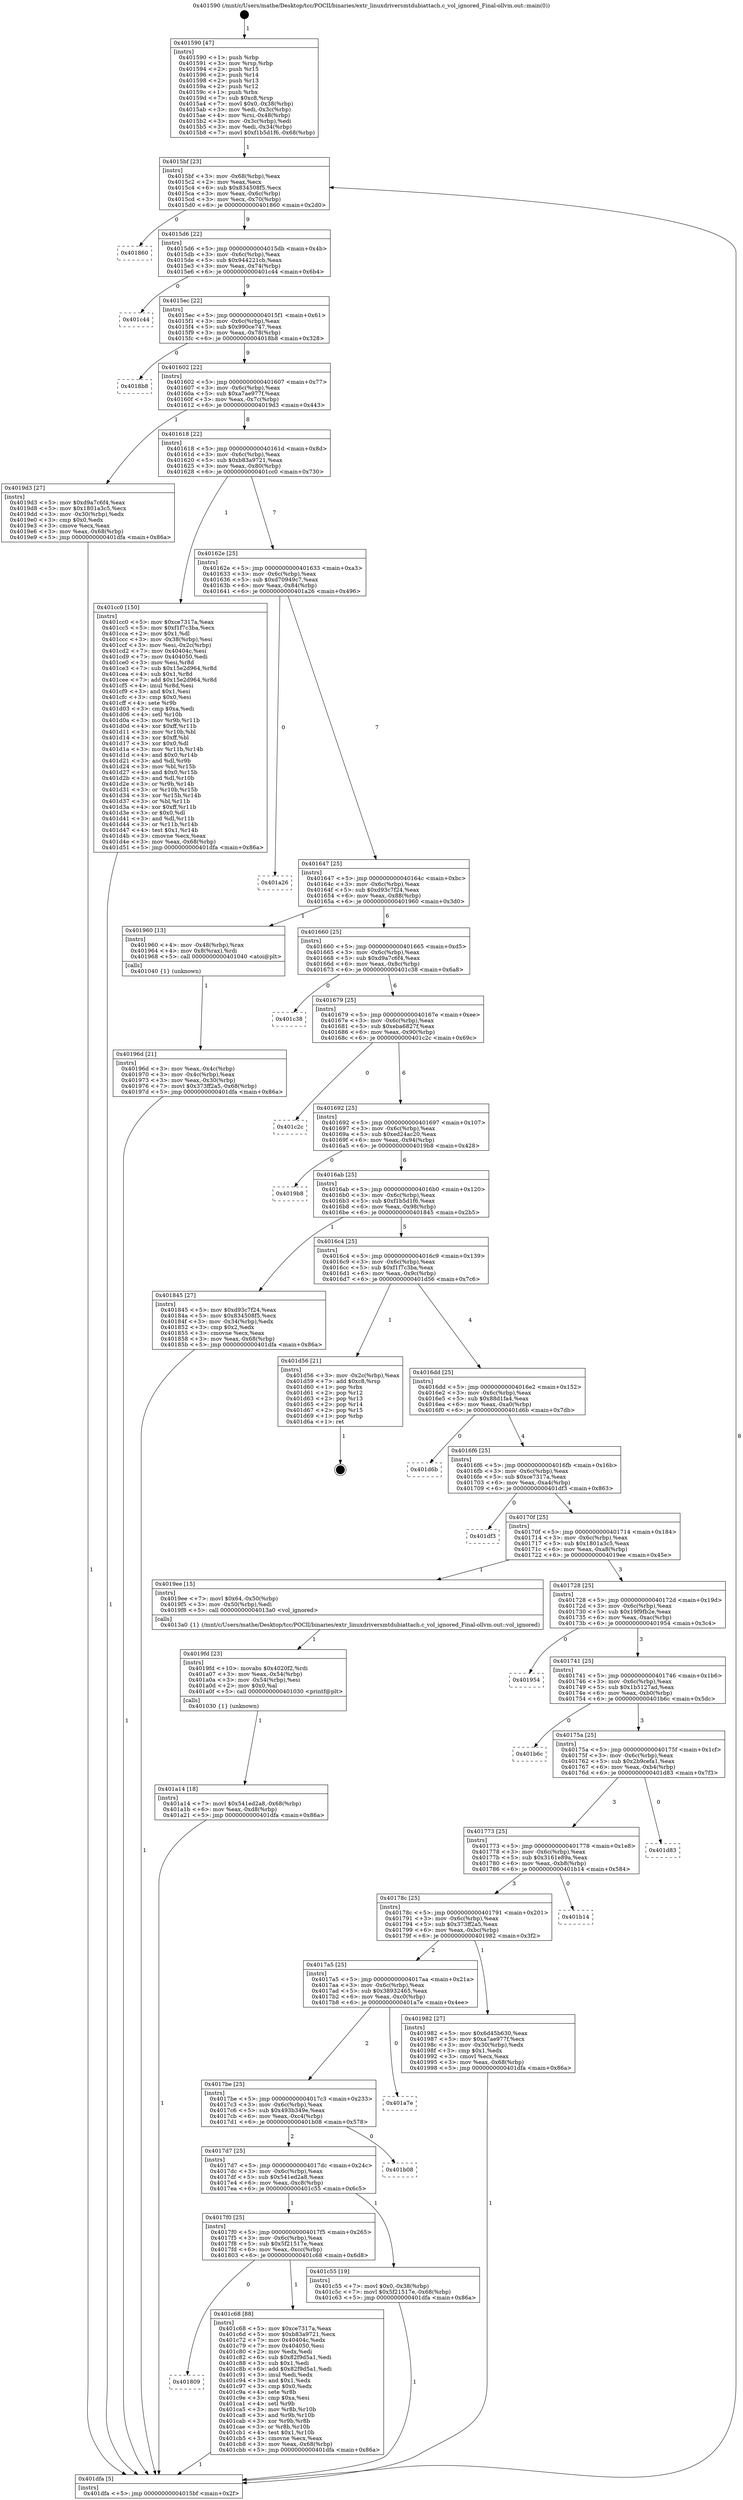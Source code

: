 digraph "0x401590" {
  label = "0x401590 (/mnt/c/Users/mathe/Desktop/tcc/POCII/binaries/extr_linuxdriversmtdubiattach.c_vol_ignored_Final-ollvm.out::main(0))"
  labelloc = "t"
  node[shape=record]

  Entry [label="",width=0.3,height=0.3,shape=circle,fillcolor=black,style=filled]
  "0x4015bf" [label="{
     0x4015bf [23]\l
     | [instrs]\l
     &nbsp;&nbsp;0x4015bf \<+3\>: mov -0x68(%rbp),%eax\l
     &nbsp;&nbsp;0x4015c2 \<+2\>: mov %eax,%ecx\l
     &nbsp;&nbsp;0x4015c4 \<+6\>: sub $0x834508f5,%ecx\l
     &nbsp;&nbsp;0x4015ca \<+3\>: mov %eax,-0x6c(%rbp)\l
     &nbsp;&nbsp;0x4015cd \<+3\>: mov %ecx,-0x70(%rbp)\l
     &nbsp;&nbsp;0x4015d0 \<+6\>: je 0000000000401860 \<main+0x2d0\>\l
  }"]
  "0x401860" [label="{
     0x401860\l
  }", style=dashed]
  "0x4015d6" [label="{
     0x4015d6 [22]\l
     | [instrs]\l
     &nbsp;&nbsp;0x4015d6 \<+5\>: jmp 00000000004015db \<main+0x4b\>\l
     &nbsp;&nbsp;0x4015db \<+3\>: mov -0x6c(%rbp),%eax\l
     &nbsp;&nbsp;0x4015de \<+5\>: sub $0x944221cb,%eax\l
     &nbsp;&nbsp;0x4015e3 \<+3\>: mov %eax,-0x74(%rbp)\l
     &nbsp;&nbsp;0x4015e6 \<+6\>: je 0000000000401c44 \<main+0x6b4\>\l
  }"]
  Exit [label="",width=0.3,height=0.3,shape=circle,fillcolor=black,style=filled,peripheries=2]
  "0x401c44" [label="{
     0x401c44\l
  }", style=dashed]
  "0x4015ec" [label="{
     0x4015ec [22]\l
     | [instrs]\l
     &nbsp;&nbsp;0x4015ec \<+5\>: jmp 00000000004015f1 \<main+0x61\>\l
     &nbsp;&nbsp;0x4015f1 \<+3\>: mov -0x6c(%rbp),%eax\l
     &nbsp;&nbsp;0x4015f4 \<+5\>: sub $0x990ce747,%eax\l
     &nbsp;&nbsp;0x4015f9 \<+3\>: mov %eax,-0x78(%rbp)\l
     &nbsp;&nbsp;0x4015fc \<+6\>: je 00000000004018b8 \<main+0x328\>\l
  }"]
  "0x401809" [label="{
     0x401809\l
  }", style=dashed]
  "0x4018b8" [label="{
     0x4018b8\l
  }", style=dashed]
  "0x401602" [label="{
     0x401602 [22]\l
     | [instrs]\l
     &nbsp;&nbsp;0x401602 \<+5\>: jmp 0000000000401607 \<main+0x77\>\l
     &nbsp;&nbsp;0x401607 \<+3\>: mov -0x6c(%rbp),%eax\l
     &nbsp;&nbsp;0x40160a \<+5\>: sub $0xa7ae977f,%eax\l
     &nbsp;&nbsp;0x40160f \<+3\>: mov %eax,-0x7c(%rbp)\l
     &nbsp;&nbsp;0x401612 \<+6\>: je 00000000004019d3 \<main+0x443\>\l
  }"]
  "0x401c68" [label="{
     0x401c68 [88]\l
     | [instrs]\l
     &nbsp;&nbsp;0x401c68 \<+5\>: mov $0xce7317a,%eax\l
     &nbsp;&nbsp;0x401c6d \<+5\>: mov $0xb83a9721,%ecx\l
     &nbsp;&nbsp;0x401c72 \<+7\>: mov 0x40404c,%edx\l
     &nbsp;&nbsp;0x401c79 \<+7\>: mov 0x404050,%esi\l
     &nbsp;&nbsp;0x401c80 \<+2\>: mov %edx,%edi\l
     &nbsp;&nbsp;0x401c82 \<+6\>: sub $0x82f9d5a1,%edi\l
     &nbsp;&nbsp;0x401c88 \<+3\>: sub $0x1,%edi\l
     &nbsp;&nbsp;0x401c8b \<+6\>: add $0x82f9d5a1,%edi\l
     &nbsp;&nbsp;0x401c91 \<+3\>: imul %edi,%edx\l
     &nbsp;&nbsp;0x401c94 \<+3\>: and $0x1,%edx\l
     &nbsp;&nbsp;0x401c97 \<+3\>: cmp $0x0,%edx\l
     &nbsp;&nbsp;0x401c9a \<+4\>: sete %r8b\l
     &nbsp;&nbsp;0x401c9e \<+3\>: cmp $0xa,%esi\l
     &nbsp;&nbsp;0x401ca1 \<+4\>: setl %r9b\l
     &nbsp;&nbsp;0x401ca5 \<+3\>: mov %r8b,%r10b\l
     &nbsp;&nbsp;0x401ca8 \<+3\>: and %r9b,%r10b\l
     &nbsp;&nbsp;0x401cab \<+3\>: xor %r9b,%r8b\l
     &nbsp;&nbsp;0x401cae \<+3\>: or %r8b,%r10b\l
     &nbsp;&nbsp;0x401cb1 \<+4\>: test $0x1,%r10b\l
     &nbsp;&nbsp;0x401cb5 \<+3\>: cmovne %ecx,%eax\l
     &nbsp;&nbsp;0x401cb8 \<+3\>: mov %eax,-0x68(%rbp)\l
     &nbsp;&nbsp;0x401cbb \<+5\>: jmp 0000000000401dfa \<main+0x86a\>\l
  }"]
  "0x4019d3" [label="{
     0x4019d3 [27]\l
     | [instrs]\l
     &nbsp;&nbsp;0x4019d3 \<+5\>: mov $0xd9a7c6f4,%eax\l
     &nbsp;&nbsp;0x4019d8 \<+5\>: mov $0x1801a3c5,%ecx\l
     &nbsp;&nbsp;0x4019dd \<+3\>: mov -0x30(%rbp),%edx\l
     &nbsp;&nbsp;0x4019e0 \<+3\>: cmp $0x0,%edx\l
     &nbsp;&nbsp;0x4019e3 \<+3\>: cmove %ecx,%eax\l
     &nbsp;&nbsp;0x4019e6 \<+3\>: mov %eax,-0x68(%rbp)\l
     &nbsp;&nbsp;0x4019e9 \<+5\>: jmp 0000000000401dfa \<main+0x86a\>\l
  }"]
  "0x401618" [label="{
     0x401618 [22]\l
     | [instrs]\l
     &nbsp;&nbsp;0x401618 \<+5\>: jmp 000000000040161d \<main+0x8d\>\l
     &nbsp;&nbsp;0x40161d \<+3\>: mov -0x6c(%rbp),%eax\l
     &nbsp;&nbsp;0x401620 \<+5\>: sub $0xb83a9721,%eax\l
     &nbsp;&nbsp;0x401625 \<+3\>: mov %eax,-0x80(%rbp)\l
     &nbsp;&nbsp;0x401628 \<+6\>: je 0000000000401cc0 \<main+0x730\>\l
  }"]
  "0x4017f0" [label="{
     0x4017f0 [25]\l
     | [instrs]\l
     &nbsp;&nbsp;0x4017f0 \<+5\>: jmp 00000000004017f5 \<main+0x265\>\l
     &nbsp;&nbsp;0x4017f5 \<+3\>: mov -0x6c(%rbp),%eax\l
     &nbsp;&nbsp;0x4017f8 \<+5\>: sub $0x5f21517e,%eax\l
     &nbsp;&nbsp;0x4017fd \<+6\>: mov %eax,-0xcc(%rbp)\l
     &nbsp;&nbsp;0x401803 \<+6\>: je 0000000000401c68 \<main+0x6d8\>\l
  }"]
  "0x401cc0" [label="{
     0x401cc0 [150]\l
     | [instrs]\l
     &nbsp;&nbsp;0x401cc0 \<+5\>: mov $0xce7317a,%eax\l
     &nbsp;&nbsp;0x401cc5 \<+5\>: mov $0xf1f7c3ba,%ecx\l
     &nbsp;&nbsp;0x401cca \<+2\>: mov $0x1,%dl\l
     &nbsp;&nbsp;0x401ccc \<+3\>: mov -0x38(%rbp),%esi\l
     &nbsp;&nbsp;0x401ccf \<+3\>: mov %esi,-0x2c(%rbp)\l
     &nbsp;&nbsp;0x401cd2 \<+7\>: mov 0x40404c,%esi\l
     &nbsp;&nbsp;0x401cd9 \<+7\>: mov 0x404050,%edi\l
     &nbsp;&nbsp;0x401ce0 \<+3\>: mov %esi,%r8d\l
     &nbsp;&nbsp;0x401ce3 \<+7\>: sub $0x15e2d964,%r8d\l
     &nbsp;&nbsp;0x401cea \<+4\>: sub $0x1,%r8d\l
     &nbsp;&nbsp;0x401cee \<+7\>: add $0x15e2d964,%r8d\l
     &nbsp;&nbsp;0x401cf5 \<+4\>: imul %r8d,%esi\l
     &nbsp;&nbsp;0x401cf9 \<+3\>: and $0x1,%esi\l
     &nbsp;&nbsp;0x401cfc \<+3\>: cmp $0x0,%esi\l
     &nbsp;&nbsp;0x401cff \<+4\>: sete %r9b\l
     &nbsp;&nbsp;0x401d03 \<+3\>: cmp $0xa,%edi\l
     &nbsp;&nbsp;0x401d06 \<+4\>: setl %r10b\l
     &nbsp;&nbsp;0x401d0a \<+3\>: mov %r9b,%r11b\l
     &nbsp;&nbsp;0x401d0d \<+4\>: xor $0xff,%r11b\l
     &nbsp;&nbsp;0x401d11 \<+3\>: mov %r10b,%bl\l
     &nbsp;&nbsp;0x401d14 \<+3\>: xor $0xff,%bl\l
     &nbsp;&nbsp;0x401d17 \<+3\>: xor $0x0,%dl\l
     &nbsp;&nbsp;0x401d1a \<+3\>: mov %r11b,%r14b\l
     &nbsp;&nbsp;0x401d1d \<+4\>: and $0x0,%r14b\l
     &nbsp;&nbsp;0x401d21 \<+3\>: and %dl,%r9b\l
     &nbsp;&nbsp;0x401d24 \<+3\>: mov %bl,%r15b\l
     &nbsp;&nbsp;0x401d27 \<+4\>: and $0x0,%r15b\l
     &nbsp;&nbsp;0x401d2b \<+3\>: and %dl,%r10b\l
     &nbsp;&nbsp;0x401d2e \<+3\>: or %r9b,%r14b\l
     &nbsp;&nbsp;0x401d31 \<+3\>: or %r10b,%r15b\l
     &nbsp;&nbsp;0x401d34 \<+3\>: xor %r15b,%r14b\l
     &nbsp;&nbsp;0x401d37 \<+3\>: or %bl,%r11b\l
     &nbsp;&nbsp;0x401d3a \<+4\>: xor $0xff,%r11b\l
     &nbsp;&nbsp;0x401d3e \<+3\>: or $0x0,%dl\l
     &nbsp;&nbsp;0x401d41 \<+3\>: and %dl,%r11b\l
     &nbsp;&nbsp;0x401d44 \<+3\>: or %r11b,%r14b\l
     &nbsp;&nbsp;0x401d47 \<+4\>: test $0x1,%r14b\l
     &nbsp;&nbsp;0x401d4b \<+3\>: cmovne %ecx,%eax\l
     &nbsp;&nbsp;0x401d4e \<+3\>: mov %eax,-0x68(%rbp)\l
     &nbsp;&nbsp;0x401d51 \<+5\>: jmp 0000000000401dfa \<main+0x86a\>\l
  }"]
  "0x40162e" [label="{
     0x40162e [25]\l
     | [instrs]\l
     &nbsp;&nbsp;0x40162e \<+5\>: jmp 0000000000401633 \<main+0xa3\>\l
     &nbsp;&nbsp;0x401633 \<+3\>: mov -0x6c(%rbp),%eax\l
     &nbsp;&nbsp;0x401636 \<+5\>: sub $0xd70949c7,%eax\l
     &nbsp;&nbsp;0x40163b \<+6\>: mov %eax,-0x84(%rbp)\l
     &nbsp;&nbsp;0x401641 \<+6\>: je 0000000000401a26 \<main+0x496\>\l
  }"]
  "0x401c55" [label="{
     0x401c55 [19]\l
     | [instrs]\l
     &nbsp;&nbsp;0x401c55 \<+7\>: movl $0x0,-0x38(%rbp)\l
     &nbsp;&nbsp;0x401c5c \<+7\>: movl $0x5f21517e,-0x68(%rbp)\l
     &nbsp;&nbsp;0x401c63 \<+5\>: jmp 0000000000401dfa \<main+0x86a\>\l
  }"]
  "0x401a26" [label="{
     0x401a26\l
  }", style=dashed]
  "0x401647" [label="{
     0x401647 [25]\l
     | [instrs]\l
     &nbsp;&nbsp;0x401647 \<+5\>: jmp 000000000040164c \<main+0xbc\>\l
     &nbsp;&nbsp;0x40164c \<+3\>: mov -0x6c(%rbp),%eax\l
     &nbsp;&nbsp;0x40164f \<+5\>: sub $0xd93c7f24,%eax\l
     &nbsp;&nbsp;0x401654 \<+6\>: mov %eax,-0x88(%rbp)\l
     &nbsp;&nbsp;0x40165a \<+6\>: je 0000000000401960 \<main+0x3d0\>\l
  }"]
  "0x4017d7" [label="{
     0x4017d7 [25]\l
     | [instrs]\l
     &nbsp;&nbsp;0x4017d7 \<+5\>: jmp 00000000004017dc \<main+0x24c\>\l
     &nbsp;&nbsp;0x4017dc \<+3\>: mov -0x6c(%rbp),%eax\l
     &nbsp;&nbsp;0x4017df \<+5\>: sub $0x541ed2a8,%eax\l
     &nbsp;&nbsp;0x4017e4 \<+6\>: mov %eax,-0xc8(%rbp)\l
     &nbsp;&nbsp;0x4017ea \<+6\>: je 0000000000401c55 \<main+0x6c5\>\l
  }"]
  "0x401960" [label="{
     0x401960 [13]\l
     | [instrs]\l
     &nbsp;&nbsp;0x401960 \<+4\>: mov -0x48(%rbp),%rax\l
     &nbsp;&nbsp;0x401964 \<+4\>: mov 0x8(%rax),%rdi\l
     &nbsp;&nbsp;0x401968 \<+5\>: call 0000000000401040 \<atoi@plt\>\l
     | [calls]\l
     &nbsp;&nbsp;0x401040 \{1\} (unknown)\l
  }"]
  "0x401660" [label="{
     0x401660 [25]\l
     | [instrs]\l
     &nbsp;&nbsp;0x401660 \<+5\>: jmp 0000000000401665 \<main+0xd5\>\l
     &nbsp;&nbsp;0x401665 \<+3\>: mov -0x6c(%rbp),%eax\l
     &nbsp;&nbsp;0x401668 \<+5\>: sub $0xd9a7c6f4,%eax\l
     &nbsp;&nbsp;0x40166d \<+6\>: mov %eax,-0x8c(%rbp)\l
     &nbsp;&nbsp;0x401673 \<+6\>: je 0000000000401c38 \<main+0x6a8\>\l
  }"]
  "0x401b08" [label="{
     0x401b08\l
  }", style=dashed]
  "0x401c38" [label="{
     0x401c38\l
  }", style=dashed]
  "0x401679" [label="{
     0x401679 [25]\l
     | [instrs]\l
     &nbsp;&nbsp;0x401679 \<+5\>: jmp 000000000040167e \<main+0xee\>\l
     &nbsp;&nbsp;0x40167e \<+3\>: mov -0x6c(%rbp),%eax\l
     &nbsp;&nbsp;0x401681 \<+5\>: sub $0xeba6827f,%eax\l
     &nbsp;&nbsp;0x401686 \<+6\>: mov %eax,-0x90(%rbp)\l
     &nbsp;&nbsp;0x40168c \<+6\>: je 0000000000401c2c \<main+0x69c\>\l
  }"]
  "0x4017be" [label="{
     0x4017be [25]\l
     | [instrs]\l
     &nbsp;&nbsp;0x4017be \<+5\>: jmp 00000000004017c3 \<main+0x233\>\l
     &nbsp;&nbsp;0x4017c3 \<+3\>: mov -0x6c(%rbp),%eax\l
     &nbsp;&nbsp;0x4017c6 \<+5\>: sub $0x493b349e,%eax\l
     &nbsp;&nbsp;0x4017cb \<+6\>: mov %eax,-0xc4(%rbp)\l
     &nbsp;&nbsp;0x4017d1 \<+6\>: je 0000000000401b08 \<main+0x578\>\l
  }"]
  "0x401c2c" [label="{
     0x401c2c\l
  }", style=dashed]
  "0x401692" [label="{
     0x401692 [25]\l
     | [instrs]\l
     &nbsp;&nbsp;0x401692 \<+5\>: jmp 0000000000401697 \<main+0x107\>\l
     &nbsp;&nbsp;0x401697 \<+3\>: mov -0x6c(%rbp),%eax\l
     &nbsp;&nbsp;0x40169a \<+5\>: sub $0xed24ac20,%eax\l
     &nbsp;&nbsp;0x40169f \<+6\>: mov %eax,-0x94(%rbp)\l
     &nbsp;&nbsp;0x4016a5 \<+6\>: je 00000000004019b8 \<main+0x428\>\l
  }"]
  "0x401a7e" [label="{
     0x401a7e\l
  }", style=dashed]
  "0x4019b8" [label="{
     0x4019b8\l
  }", style=dashed]
  "0x4016ab" [label="{
     0x4016ab [25]\l
     | [instrs]\l
     &nbsp;&nbsp;0x4016ab \<+5\>: jmp 00000000004016b0 \<main+0x120\>\l
     &nbsp;&nbsp;0x4016b0 \<+3\>: mov -0x6c(%rbp),%eax\l
     &nbsp;&nbsp;0x4016b3 \<+5\>: sub $0xf1b5d1f6,%eax\l
     &nbsp;&nbsp;0x4016b8 \<+6\>: mov %eax,-0x98(%rbp)\l
     &nbsp;&nbsp;0x4016be \<+6\>: je 0000000000401845 \<main+0x2b5\>\l
  }"]
  "0x401a14" [label="{
     0x401a14 [18]\l
     | [instrs]\l
     &nbsp;&nbsp;0x401a14 \<+7\>: movl $0x541ed2a8,-0x68(%rbp)\l
     &nbsp;&nbsp;0x401a1b \<+6\>: mov %eax,-0xd8(%rbp)\l
     &nbsp;&nbsp;0x401a21 \<+5\>: jmp 0000000000401dfa \<main+0x86a\>\l
  }"]
  "0x401845" [label="{
     0x401845 [27]\l
     | [instrs]\l
     &nbsp;&nbsp;0x401845 \<+5\>: mov $0xd93c7f24,%eax\l
     &nbsp;&nbsp;0x40184a \<+5\>: mov $0x834508f5,%ecx\l
     &nbsp;&nbsp;0x40184f \<+3\>: mov -0x34(%rbp),%edx\l
     &nbsp;&nbsp;0x401852 \<+3\>: cmp $0x2,%edx\l
     &nbsp;&nbsp;0x401855 \<+3\>: cmovne %ecx,%eax\l
     &nbsp;&nbsp;0x401858 \<+3\>: mov %eax,-0x68(%rbp)\l
     &nbsp;&nbsp;0x40185b \<+5\>: jmp 0000000000401dfa \<main+0x86a\>\l
  }"]
  "0x4016c4" [label="{
     0x4016c4 [25]\l
     | [instrs]\l
     &nbsp;&nbsp;0x4016c4 \<+5\>: jmp 00000000004016c9 \<main+0x139\>\l
     &nbsp;&nbsp;0x4016c9 \<+3\>: mov -0x6c(%rbp),%eax\l
     &nbsp;&nbsp;0x4016cc \<+5\>: sub $0xf1f7c3ba,%eax\l
     &nbsp;&nbsp;0x4016d1 \<+6\>: mov %eax,-0x9c(%rbp)\l
     &nbsp;&nbsp;0x4016d7 \<+6\>: je 0000000000401d56 \<main+0x7c6\>\l
  }"]
  "0x401dfa" [label="{
     0x401dfa [5]\l
     | [instrs]\l
     &nbsp;&nbsp;0x401dfa \<+5\>: jmp 00000000004015bf \<main+0x2f\>\l
  }"]
  "0x401590" [label="{
     0x401590 [47]\l
     | [instrs]\l
     &nbsp;&nbsp;0x401590 \<+1\>: push %rbp\l
     &nbsp;&nbsp;0x401591 \<+3\>: mov %rsp,%rbp\l
     &nbsp;&nbsp;0x401594 \<+2\>: push %r15\l
     &nbsp;&nbsp;0x401596 \<+2\>: push %r14\l
     &nbsp;&nbsp;0x401598 \<+2\>: push %r13\l
     &nbsp;&nbsp;0x40159a \<+2\>: push %r12\l
     &nbsp;&nbsp;0x40159c \<+1\>: push %rbx\l
     &nbsp;&nbsp;0x40159d \<+7\>: sub $0xc8,%rsp\l
     &nbsp;&nbsp;0x4015a4 \<+7\>: movl $0x0,-0x38(%rbp)\l
     &nbsp;&nbsp;0x4015ab \<+3\>: mov %edi,-0x3c(%rbp)\l
     &nbsp;&nbsp;0x4015ae \<+4\>: mov %rsi,-0x48(%rbp)\l
     &nbsp;&nbsp;0x4015b2 \<+3\>: mov -0x3c(%rbp),%edi\l
     &nbsp;&nbsp;0x4015b5 \<+3\>: mov %edi,-0x34(%rbp)\l
     &nbsp;&nbsp;0x4015b8 \<+7\>: movl $0xf1b5d1f6,-0x68(%rbp)\l
  }"]
  "0x40196d" [label="{
     0x40196d [21]\l
     | [instrs]\l
     &nbsp;&nbsp;0x40196d \<+3\>: mov %eax,-0x4c(%rbp)\l
     &nbsp;&nbsp;0x401970 \<+3\>: mov -0x4c(%rbp),%eax\l
     &nbsp;&nbsp;0x401973 \<+3\>: mov %eax,-0x30(%rbp)\l
     &nbsp;&nbsp;0x401976 \<+7\>: movl $0x373ff2a5,-0x68(%rbp)\l
     &nbsp;&nbsp;0x40197d \<+5\>: jmp 0000000000401dfa \<main+0x86a\>\l
  }"]
  "0x4019fd" [label="{
     0x4019fd [23]\l
     | [instrs]\l
     &nbsp;&nbsp;0x4019fd \<+10\>: movabs $0x4020f2,%rdi\l
     &nbsp;&nbsp;0x401a07 \<+3\>: mov %eax,-0x54(%rbp)\l
     &nbsp;&nbsp;0x401a0a \<+3\>: mov -0x54(%rbp),%esi\l
     &nbsp;&nbsp;0x401a0d \<+2\>: mov $0x0,%al\l
     &nbsp;&nbsp;0x401a0f \<+5\>: call 0000000000401030 \<printf@plt\>\l
     | [calls]\l
     &nbsp;&nbsp;0x401030 \{1\} (unknown)\l
  }"]
  "0x401d56" [label="{
     0x401d56 [21]\l
     | [instrs]\l
     &nbsp;&nbsp;0x401d56 \<+3\>: mov -0x2c(%rbp),%eax\l
     &nbsp;&nbsp;0x401d59 \<+7\>: add $0xc8,%rsp\l
     &nbsp;&nbsp;0x401d60 \<+1\>: pop %rbx\l
     &nbsp;&nbsp;0x401d61 \<+2\>: pop %r12\l
     &nbsp;&nbsp;0x401d63 \<+2\>: pop %r13\l
     &nbsp;&nbsp;0x401d65 \<+2\>: pop %r14\l
     &nbsp;&nbsp;0x401d67 \<+2\>: pop %r15\l
     &nbsp;&nbsp;0x401d69 \<+1\>: pop %rbp\l
     &nbsp;&nbsp;0x401d6a \<+1\>: ret\l
  }"]
  "0x4016dd" [label="{
     0x4016dd [25]\l
     | [instrs]\l
     &nbsp;&nbsp;0x4016dd \<+5\>: jmp 00000000004016e2 \<main+0x152\>\l
     &nbsp;&nbsp;0x4016e2 \<+3\>: mov -0x6c(%rbp),%eax\l
     &nbsp;&nbsp;0x4016e5 \<+5\>: sub $0x88d1fa4,%eax\l
     &nbsp;&nbsp;0x4016ea \<+6\>: mov %eax,-0xa0(%rbp)\l
     &nbsp;&nbsp;0x4016f0 \<+6\>: je 0000000000401d6b \<main+0x7db\>\l
  }"]
  "0x4017a5" [label="{
     0x4017a5 [25]\l
     | [instrs]\l
     &nbsp;&nbsp;0x4017a5 \<+5\>: jmp 00000000004017aa \<main+0x21a\>\l
     &nbsp;&nbsp;0x4017aa \<+3\>: mov -0x6c(%rbp),%eax\l
     &nbsp;&nbsp;0x4017ad \<+5\>: sub $0x38932465,%eax\l
     &nbsp;&nbsp;0x4017b2 \<+6\>: mov %eax,-0xc0(%rbp)\l
     &nbsp;&nbsp;0x4017b8 \<+6\>: je 0000000000401a7e \<main+0x4ee\>\l
  }"]
  "0x401d6b" [label="{
     0x401d6b\l
  }", style=dashed]
  "0x4016f6" [label="{
     0x4016f6 [25]\l
     | [instrs]\l
     &nbsp;&nbsp;0x4016f6 \<+5\>: jmp 00000000004016fb \<main+0x16b\>\l
     &nbsp;&nbsp;0x4016fb \<+3\>: mov -0x6c(%rbp),%eax\l
     &nbsp;&nbsp;0x4016fe \<+5\>: sub $0xce7317a,%eax\l
     &nbsp;&nbsp;0x401703 \<+6\>: mov %eax,-0xa4(%rbp)\l
     &nbsp;&nbsp;0x401709 \<+6\>: je 0000000000401df3 \<main+0x863\>\l
  }"]
  "0x401982" [label="{
     0x401982 [27]\l
     | [instrs]\l
     &nbsp;&nbsp;0x401982 \<+5\>: mov $0x6d45b630,%eax\l
     &nbsp;&nbsp;0x401987 \<+5\>: mov $0xa7ae977f,%ecx\l
     &nbsp;&nbsp;0x40198c \<+3\>: mov -0x30(%rbp),%edx\l
     &nbsp;&nbsp;0x40198f \<+3\>: cmp $0x1,%edx\l
     &nbsp;&nbsp;0x401992 \<+3\>: cmovl %ecx,%eax\l
     &nbsp;&nbsp;0x401995 \<+3\>: mov %eax,-0x68(%rbp)\l
     &nbsp;&nbsp;0x401998 \<+5\>: jmp 0000000000401dfa \<main+0x86a\>\l
  }"]
  "0x401df3" [label="{
     0x401df3\l
  }", style=dashed]
  "0x40170f" [label="{
     0x40170f [25]\l
     | [instrs]\l
     &nbsp;&nbsp;0x40170f \<+5\>: jmp 0000000000401714 \<main+0x184\>\l
     &nbsp;&nbsp;0x401714 \<+3\>: mov -0x6c(%rbp),%eax\l
     &nbsp;&nbsp;0x401717 \<+5\>: sub $0x1801a3c5,%eax\l
     &nbsp;&nbsp;0x40171c \<+6\>: mov %eax,-0xa8(%rbp)\l
     &nbsp;&nbsp;0x401722 \<+6\>: je 00000000004019ee \<main+0x45e\>\l
  }"]
  "0x40178c" [label="{
     0x40178c [25]\l
     | [instrs]\l
     &nbsp;&nbsp;0x40178c \<+5\>: jmp 0000000000401791 \<main+0x201\>\l
     &nbsp;&nbsp;0x401791 \<+3\>: mov -0x6c(%rbp),%eax\l
     &nbsp;&nbsp;0x401794 \<+5\>: sub $0x373ff2a5,%eax\l
     &nbsp;&nbsp;0x401799 \<+6\>: mov %eax,-0xbc(%rbp)\l
     &nbsp;&nbsp;0x40179f \<+6\>: je 0000000000401982 \<main+0x3f2\>\l
  }"]
  "0x4019ee" [label="{
     0x4019ee [15]\l
     | [instrs]\l
     &nbsp;&nbsp;0x4019ee \<+7\>: movl $0x64,-0x50(%rbp)\l
     &nbsp;&nbsp;0x4019f5 \<+3\>: mov -0x50(%rbp),%edi\l
     &nbsp;&nbsp;0x4019f8 \<+5\>: call 00000000004013a0 \<vol_ignored\>\l
     | [calls]\l
     &nbsp;&nbsp;0x4013a0 \{1\} (/mnt/c/Users/mathe/Desktop/tcc/POCII/binaries/extr_linuxdriversmtdubiattach.c_vol_ignored_Final-ollvm.out::vol_ignored)\l
  }"]
  "0x401728" [label="{
     0x401728 [25]\l
     | [instrs]\l
     &nbsp;&nbsp;0x401728 \<+5\>: jmp 000000000040172d \<main+0x19d\>\l
     &nbsp;&nbsp;0x40172d \<+3\>: mov -0x6c(%rbp),%eax\l
     &nbsp;&nbsp;0x401730 \<+5\>: sub $0x19f9fb2e,%eax\l
     &nbsp;&nbsp;0x401735 \<+6\>: mov %eax,-0xac(%rbp)\l
     &nbsp;&nbsp;0x40173b \<+6\>: je 0000000000401954 \<main+0x3c4\>\l
  }"]
  "0x401b14" [label="{
     0x401b14\l
  }", style=dashed]
  "0x401954" [label="{
     0x401954\l
  }", style=dashed]
  "0x401741" [label="{
     0x401741 [25]\l
     | [instrs]\l
     &nbsp;&nbsp;0x401741 \<+5\>: jmp 0000000000401746 \<main+0x1b6\>\l
     &nbsp;&nbsp;0x401746 \<+3\>: mov -0x6c(%rbp),%eax\l
     &nbsp;&nbsp;0x401749 \<+5\>: sub $0x1b5127ad,%eax\l
     &nbsp;&nbsp;0x40174e \<+6\>: mov %eax,-0xb0(%rbp)\l
     &nbsp;&nbsp;0x401754 \<+6\>: je 0000000000401b6c \<main+0x5dc\>\l
  }"]
  "0x401773" [label="{
     0x401773 [25]\l
     | [instrs]\l
     &nbsp;&nbsp;0x401773 \<+5\>: jmp 0000000000401778 \<main+0x1e8\>\l
     &nbsp;&nbsp;0x401778 \<+3\>: mov -0x6c(%rbp),%eax\l
     &nbsp;&nbsp;0x40177b \<+5\>: sub $0x3161e89a,%eax\l
     &nbsp;&nbsp;0x401780 \<+6\>: mov %eax,-0xb8(%rbp)\l
     &nbsp;&nbsp;0x401786 \<+6\>: je 0000000000401b14 \<main+0x584\>\l
  }"]
  "0x401b6c" [label="{
     0x401b6c\l
  }", style=dashed]
  "0x40175a" [label="{
     0x40175a [25]\l
     | [instrs]\l
     &nbsp;&nbsp;0x40175a \<+5\>: jmp 000000000040175f \<main+0x1cf\>\l
     &nbsp;&nbsp;0x40175f \<+3\>: mov -0x6c(%rbp),%eax\l
     &nbsp;&nbsp;0x401762 \<+5\>: sub $0x2b9cefa1,%eax\l
     &nbsp;&nbsp;0x401767 \<+6\>: mov %eax,-0xb4(%rbp)\l
     &nbsp;&nbsp;0x40176d \<+6\>: je 0000000000401d83 \<main+0x7f3\>\l
  }"]
  "0x401d83" [label="{
     0x401d83\l
  }", style=dashed]
  Entry -> "0x401590" [label=" 1"]
  "0x4015bf" -> "0x401860" [label=" 0"]
  "0x4015bf" -> "0x4015d6" [label=" 9"]
  "0x401d56" -> Exit [label=" 1"]
  "0x4015d6" -> "0x401c44" [label=" 0"]
  "0x4015d6" -> "0x4015ec" [label=" 9"]
  "0x401cc0" -> "0x401dfa" [label=" 1"]
  "0x4015ec" -> "0x4018b8" [label=" 0"]
  "0x4015ec" -> "0x401602" [label=" 9"]
  "0x401c68" -> "0x401dfa" [label=" 1"]
  "0x401602" -> "0x4019d3" [label=" 1"]
  "0x401602" -> "0x401618" [label=" 8"]
  "0x4017f0" -> "0x401809" [label=" 0"]
  "0x401618" -> "0x401cc0" [label=" 1"]
  "0x401618" -> "0x40162e" [label=" 7"]
  "0x4017f0" -> "0x401c68" [label=" 1"]
  "0x40162e" -> "0x401a26" [label=" 0"]
  "0x40162e" -> "0x401647" [label=" 7"]
  "0x401c55" -> "0x401dfa" [label=" 1"]
  "0x401647" -> "0x401960" [label=" 1"]
  "0x401647" -> "0x401660" [label=" 6"]
  "0x4017d7" -> "0x401c55" [label=" 1"]
  "0x401660" -> "0x401c38" [label=" 0"]
  "0x401660" -> "0x401679" [label=" 6"]
  "0x4017d7" -> "0x4017f0" [label=" 1"]
  "0x401679" -> "0x401c2c" [label=" 0"]
  "0x401679" -> "0x401692" [label=" 6"]
  "0x4017be" -> "0x401b08" [label=" 0"]
  "0x401692" -> "0x4019b8" [label=" 0"]
  "0x401692" -> "0x4016ab" [label=" 6"]
  "0x4017be" -> "0x4017d7" [label=" 2"]
  "0x4016ab" -> "0x401845" [label=" 1"]
  "0x4016ab" -> "0x4016c4" [label=" 5"]
  "0x401845" -> "0x401dfa" [label=" 1"]
  "0x401590" -> "0x4015bf" [label=" 1"]
  "0x401dfa" -> "0x4015bf" [label=" 8"]
  "0x401960" -> "0x40196d" [label=" 1"]
  "0x40196d" -> "0x401dfa" [label=" 1"]
  "0x4017a5" -> "0x401a7e" [label=" 0"]
  "0x4016c4" -> "0x401d56" [label=" 1"]
  "0x4016c4" -> "0x4016dd" [label=" 4"]
  "0x4017a5" -> "0x4017be" [label=" 2"]
  "0x4016dd" -> "0x401d6b" [label=" 0"]
  "0x4016dd" -> "0x4016f6" [label=" 4"]
  "0x401a14" -> "0x401dfa" [label=" 1"]
  "0x4016f6" -> "0x401df3" [label=" 0"]
  "0x4016f6" -> "0x40170f" [label=" 4"]
  "0x4019fd" -> "0x401a14" [label=" 1"]
  "0x40170f" -> "0x4019ee" [label=" 1"]
  "0x40170f" -> "0x401728" [label=" 3"]
  "0x4019d3" -> "0x401dfa" [label=" 1"]
  "0x401728" -> "0x401954" [label=" 0"]
  "0x401728" -> "0x401741" [label=" 3"]
  "0x401982" -> "0x401dfa" [label=" 1"]
  "0x401741" -> "0x401b6c" [label=" 0"]
  "0x401741" -> "0x40175a" [label=" 3"]
  "0x40178c" -> "0x401982" [label=" 1"]
  "0x40175a" -> "0x401d83" [label=" 0"]
  "0x40175a" -> "0x401773" [label=" 3"]
  "0x40178c" -> "0x4017a5" [label=" 2"]
  "0x401773" -> "0x401b14" [label=" 0"]
  "0x401773" -> "0x40178c" [label=" 3"]
  "0x4019ee" -> "0x4019fd" [label=" 1"]
}
